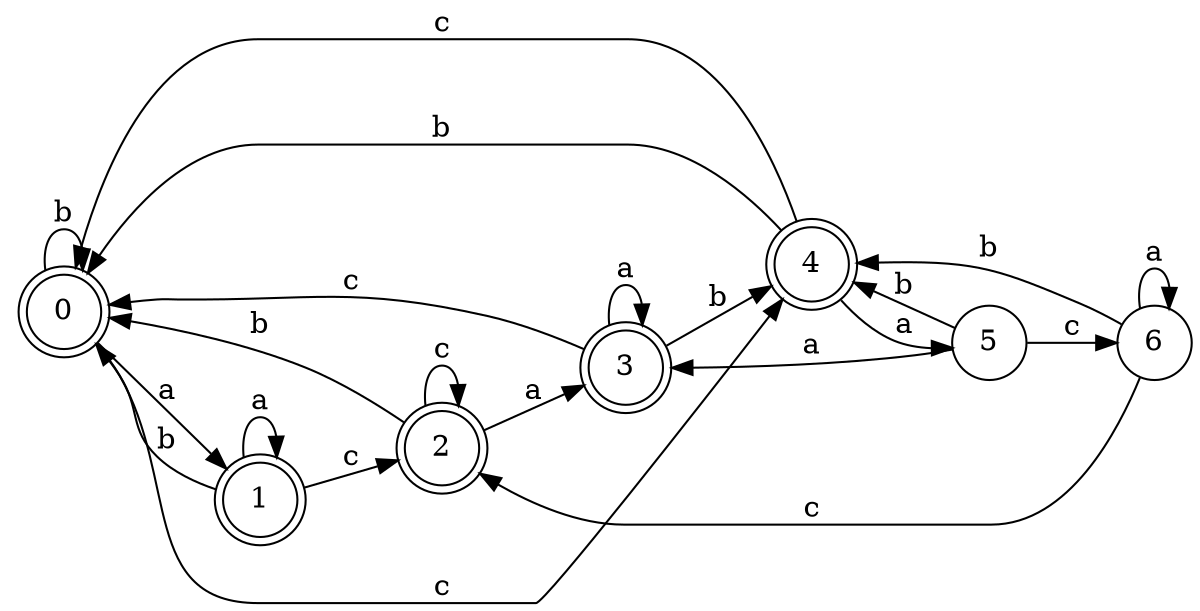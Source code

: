 digraph n6_10 {
__start0 [label="" shape="none"];

rankdir=LR;
size="8,5";

s0 [style="rounded,filled", color="black", fillcolor="white" shape="doublecircle", label="0"];
s1 [style="rounded,filled", color="black", fillcolor="white" shape="doublecircle", label="1"];
s2 [style="rounded,filled", color="black", fillcolor="white" shape="doublecircle", label="2"];
s3 [style="rounded,filled", color="black", fillcolor="white" shape="doublecircle", label="3"];
s4 [style="rounded,filled", color="black", fillcolor="white" shape="doublecircle", label="4"];
s5 [style="filled", color="black", fillcolor="white" shape="circle", label="5"];
s6 [style="filled", color="black", fillcolor="white" shape="circle", label="6"];
s0 -> s1 [label="a"];
s0 -> s0 [label="b"];
s0 -> s4 [label="c"];
s1 -> s1 [label="a"];
s1 -> s0 [label="b"];
s1 -> s2 [label="c"];
s2 -> s3 [label="a"];
s2 -> s0 [label="b"];
s2 -> s2 [label="c"];
s3 -> s3 [label="a"];
s3 -> s4 [label="b"];
s3 -> s0 [label="c"];
s4 -> s5 [label="a"];
s4 -> s0 [label="b"];
s4 -> s0 [label="c"];
s5 -> s3 [label="a"];
s5 -> s4 [label="b"];
s5 -> s6 [label="c"];
s6 -> s6 [label="a"];
s6 -> s4 [label="b"];
s6 -> s2 [label="c"];

}